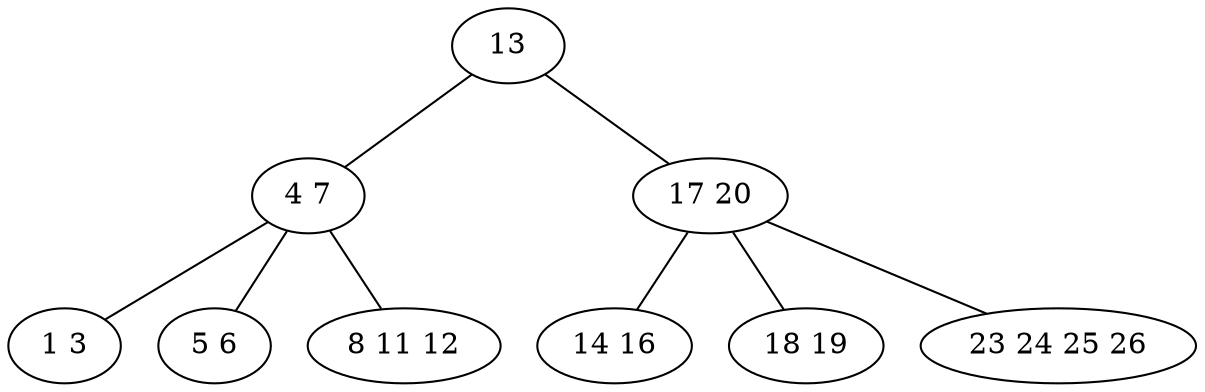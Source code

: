 graph btree {
    BT_7fc5c40019b0 [label="13"];
    BT_7fc5c4001cb0 [label="4 7"];
    BT_7fc5c40019b0 -- BT_7fc5c4001cb0;
    BT_7fc5c4001a10 [label="1 3"];
    BT_7fc5c4001cb0 -- BT_7fc5c4001a10;
    BT_7fc5c4001a70 [label="5 6"];
    BT_7fc5c4001cb0 -- BT_7fc5c4001a70;
    BT_7fc5c4001ad0 [label="8 11 12"];
    BT_7fc5c4001cb0 -- BT_7fc5c4001ad0;
    BT_7fc5c4001d10 [label="17 20"];
    BT_7fc5c40019b0 -- BT_7fc5c4001d10;
    BT_7fc5c4001b30 [label="14 16"];
    BT_7fc5c4001d10 -- BT_7fc5c4001b30;
    BT_7fc5c4001bf0 [label="18 19"];
    BT_7fc5c4001d10 -- BT_7fc5c4001bf0;
    BT_7fc5c4001b90 [label="23 24 25 26"];
    BT_7fc5c4001d10 -- BT_7fc5c4001b90;
}

